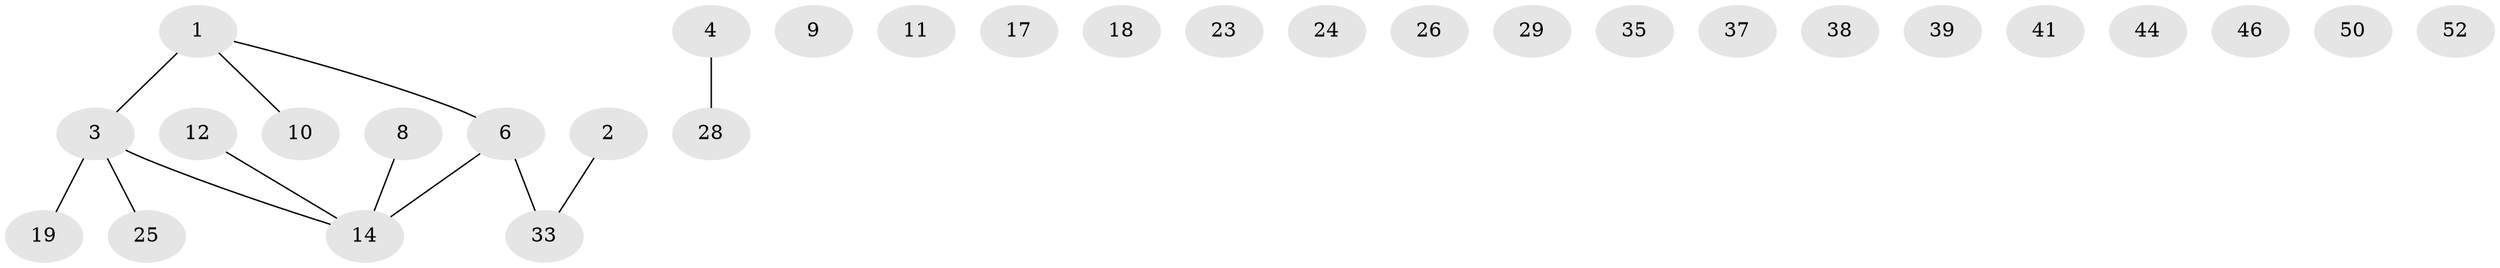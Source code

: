 // original degree distribution, {4: 0.08771929824561403, 1: 0.2631578947368421, 3: 0.12280701754385964, 2: 0.22807017543859648, 0: 0.2982456140350877}
// Generated by graph-tools (version 1.1) at 2025/12/03/09/25 04:12:52]
// undirected, 30 vertices, 12 edges
graph export_dot {
graph [start="1"]
  node [color=gray90,style=filled];
  1 [super="+30+36+5"];
  2 [super="+20"];
  3 [super="+7"];
  4 [super="+42"];
  6 [super="+15+53"];
  8;
  9;
  10 [super="+21"];
  11;
  12 [super="+56+13"];
  14 [super="+16"];
  17;
  18;
  19 [super="+31"];
  23;
  24;
  25 [super="+55"];
  26;
  28;
  29;
  33 [super="+40+47"];
  35;
  37;
  38;
  39;
  41;
  44;
  46;
  50;
  52;
  1 -- 3 [weight=2];
  1 -- 10;
  1 -- 6;
  2 -- 33;
  3 -- 19;
  3 -- 25;
  3 -- 14;
  4 -- 28;
  6 -- 33;
  6 -- 14;
  8 -- 14;
  12 -- 14;
}
